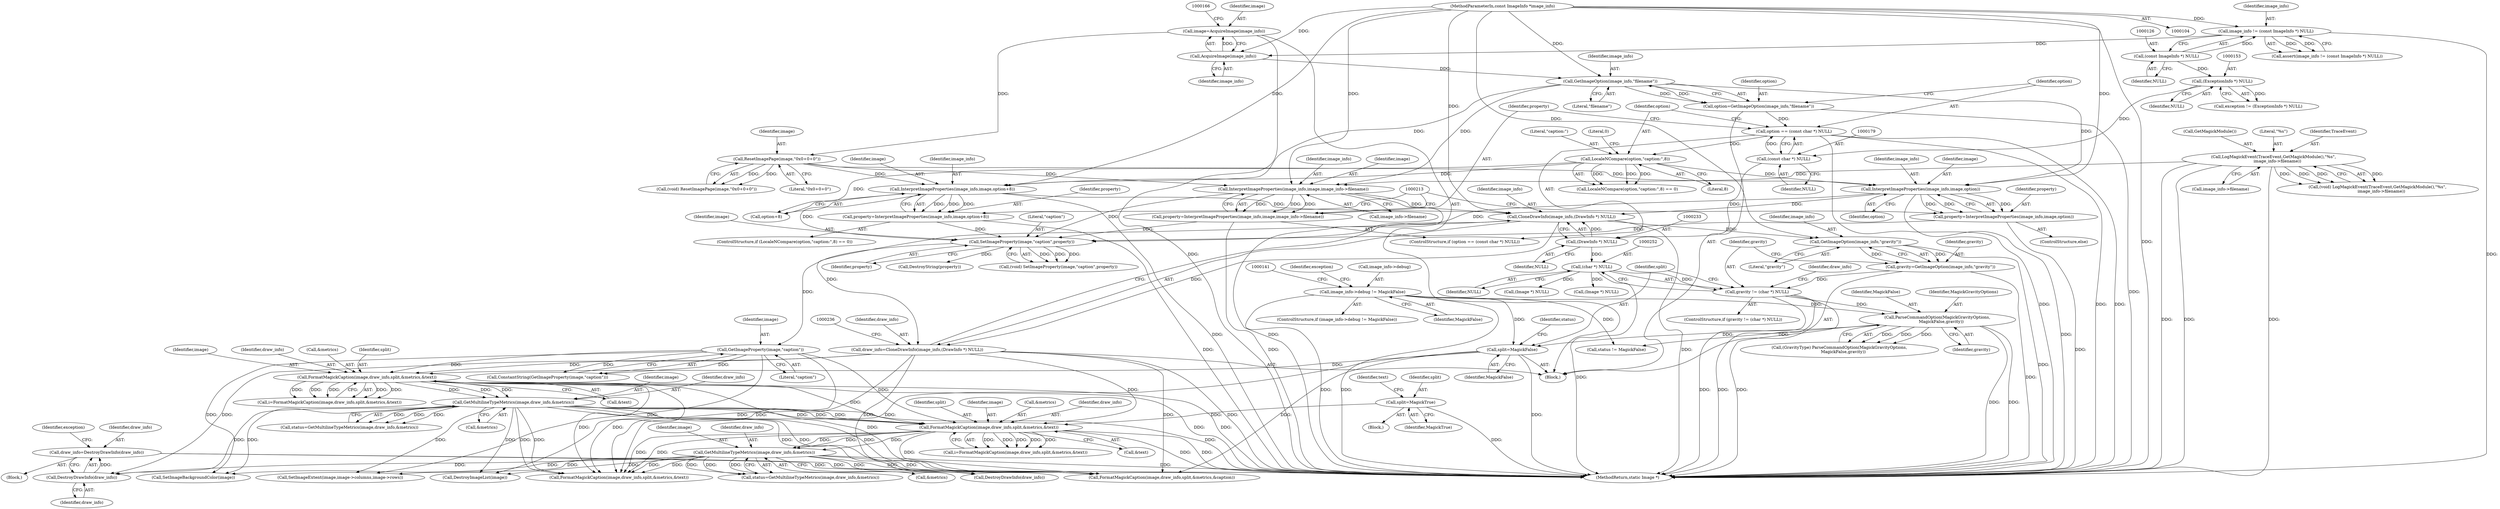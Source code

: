 digraph "0_ImageMagick_aeff00de228bc5a158c2a975ab47845d8a1db456@pointer" {
"1000476" [label="(Call,draw_info=DestroyDrawInfo(draw_info))"];
"1000478" [label="(Call,DestroyDrawInfo(draw_info))"];
"1000334" [label="(Call,GetMultilineTypeMetrics(image,draw_info,&metrics))"];
"1000283" [label="(Call,FormatMagickCaption(image,draw_info,split,&metrics,&text))"];
"1000225" [label="(Call,GetImageProperty(image,\"caption\"))"];
"1000214" [label="(Call,SetImageProperty(image,\"caption\",property))"];
"1000199" [label="(Call,InterpretImageProperties(image_info,image,option+8))"];
"1000172" [label="(Call,GetImageOption(image_info,\"filename\"))"];
"1000163" [label="(Call,AcquireImage(image_info))"];
"1000123" [label="(Call,image_info != (const ImageInfo *) NULL)"];
"1000105" [label="(MethodParameterIn,const ImageInfo *image_info)"];
"1000125" [label="(Call,(const ImageInfo *) NULL)"];
"1000167" [label="(Call,ResetImagePage(image,\"0x0+0+0\"))"];
"1000161" [label="(Call,image=AcquireImage(image_info))"];
"1000192" [label="(Call,LocaleNCompare(option,\"caption:\",8))"];
"1000176" [label="(Call,option == (const char *) NULL)"];
"1000170" [label="(Call,option=GetImageOption(image_info,\"filename\"))"];
"1000178" [label="(Call,(const char *) NULL)"];
"1000152" [label="(Call,(ExceptionInfo *) NULL)"];
"1000183" [label="(Call,InterpretImageProperties(image_info,image,image_info->filename))"];
"1000142" [label="(Call,LogMagickEvent(TraceEvent,GetMagickModule(),\"%s\",\n      image_info->filename))"];
"1000208" [label="(Call,InterpretImageProperties(image_info,image,option))"];
"1000181" [label="(Call,property=InterpretImageProperties(image_info,image,image_info->filename))"];
"1000206" [label="(Call,property=InterpretImageProperties(image_info,image,option))"];
"1000197" [label="(Call,property=InterpretImageProperties(image_info,image,option+8))"];
"1000228" [label="(Call,draw_info=CloneDrawInfo(image_info,(DrawInfo *) NULL))"];
"1000230" [label="(Call,CloneDrawInfo(image_info,(DrawInfo *) NULL))"];
"1000232" [label="(Call,(DrawInfo *) NULL)"];
"1000264" [label="(Call,split=MagickFalse)"];
"1000135" [label="(Call,image_info->debug != MagickFalse)"];
"1000260" [label="(Call,ParseCommandOption(MagickGravityOptions,\n      MagickFalse,gravity))"];
"1000249" [label="(Call,gravity != (char *) NULL)"];
"1000243" [label="(Call,gravity=GetImageOption(image_info,\"gravity\"))"];
"1000245" [label="(Call,GetImageOption(image_info,\"gravity\"))"];
"1000251" [label="(Call,(char *) NULL)"];
"1000425" [label="(Call,GetMultilineTypeMetrics(image,draw_info,&metrics))"];
"1000374" [label="(Call,FormatMagickCaption(image,draw_info,split,&metrics,&text))"];
"1000365" [label="(Call,split=MagickTrue)"];
"1000334" [label="(Call,GetMultilineTypeMetrics(image,draw_info,&metrics))"];
"1000253" [label="(Identifier,NULL)"];
"1000487" [label="(Call,DestroyImageList(image))"];
"1000481" [label="(Identifier,exception)"];
"1000264" [label="(Call,split=MagickFalse)"];
"1000211" [label="(Identifier,option)"];
"1000246" [label="(Identifier,image_info)"];
"1000336" [label="(Identifier,draw_info)"];
"1000251" [label="(Call,(char *) NULL)"];
"1000243" [label="(Call,gravity=GetImageOption(image_info,\"gravity\"))"];
"1000202" [label="(Call,option+8)"];
"1000216" [label="(Literal,\"caption\")"];
"1000208" [label="(Call,InterpretImageProperties(image_info,image,option))"];
"1000105" [label="(MethodParameterIn,const ImageInfo *image_info)"];
"1000224" [label="(Call,ConstantString(GetImageProperty(image,\"caption\")))"];
"1000201" [label="(Identifier,image)"];
"1000167" [label="(Call,ResetImagePage(image,\"0x0+0+0\"))"];
"1000263" [label="(Identifier,gravity)"];
"1000210" [label="(Identifier,image)"];
"1000134" [label="(ControlStructure,if (image_info->debug != MagickFalse))"];
"1000427" [label="(Identifier,draw_info)"];
"1000289" [label="(Call,&text)"];
"1000174" [label="(Literal,\"filename\")"];
"1000378" [label="(Call,&metrics)"];
"1000284" [label="(Identifier,image)"];
"1000497" [label="(Call,DestroyDrawInfo(draw_info))"];
"1000124" [label="(Identifier,image_info)"];
"1000209" [label="(Identifier,image_info)"];
"1000458" [label="(Call,status != MagickFalse)"];
"1000332" [label="(Call,status=GetMultilineTypeMetrics(image,draw_info,&metrics))"];
"1000107" [label="(Block,)"];
"1000177" [label="(Identifier,option)"];
"1000231" [label="(Identifier,image_info)"];
"1000225" [label="(Call,GetImageProperty(image,\"caption\"))"];
"1000285" [label="(Identifier,draw_info)"];
"1000250" [label="(Identifier,gravity)"];
"1000195" [label="(Literal,8)"];
"1000154" [label="(Identifier,NULL)"];
"1000151" [label="(Identifier,exception)"];
"1000193" [label="(Identifier,option)"];
"1000491" [label="(Call,SetImageBackgroundColor(image))"];
"1000142" [label="(Call,LogMagickEvent(TraceEvent,GetMagickModule(),\"%s\",\n      image_info->filename))"];
"1000369" [label="(Identifier,text)"];
"1000169" [label="(Literal,\"0x0+0+0\")"];
"1000374" [label="(Call,FormatMagickCaption(image,draw_info,split,&metrics,&text))"];
"1000477" [label="(Identifier,draw_info)"];
"1000212" [label="(Call,(void) SetImageProperty(image,\"caption\",property))"];
"1000172" [label="(Call,GetImageOption(image_info,\"filename\"))"];
"1000125" [label="(Call,(const ImageInfo *) NULL)"];
"1000283" [label="(Call,FormatMagickCaption(image,draw_info,split,&metrics,&text))"];
"1000366" [label="(Identifier,split)"];
"1000173" [label="(Identifier,image_info)"];
"1000206" [label="(Call,property=InterpretImageProperties(image_info,image,option))"];
"1000226" [label="(Identifier,image)"];
"1000186" [label="(Call,image_info->filename)"];
"1000176" [label="(Call,option == (const char *) NULL)"];
"1000287" [label="(Call,&metrics)"];
"1000123" [label="(Call,image_info != (const ImageInfo *) NULL)"];
"1000248" [label="(ControlStructure,if (gravity != (char *) NULL))"];
"1000136" [label="(Call,image_info->debug)"];
"1000376" [label="(Identifier,draw_info)"];
"1000184" [label="(Identifier,image_info)"];
"1000428" [label="(Call,&metrics)"];
"1000205" [label="(ControlStructure,else)"];
"1000197" [label="(Call,property=InterpretImageProperties(image_info,image,option+8))"];
"1000476" [label="(Call,draw_info=DestroyDrawInfo(draw_info))"];
"1000194" [label="(Literal,\"caption:\")"];
"1000214" [label="(Call,SetImageProperty(image,\"caption\",property))"];
"1000367" [label="(Identifier,MagickTrue)"];
"1000335" [label="(Identifier,image)"];
"1000217" [label="(Identifier,property)"];
"1000183" [label="(Call,InterpretImageProperties(image_info,image,image_info->filename))"];
"1000232" [label="(Call,(DrawInfo *) NULL)"];
"1000426" [label="(Identifier,image)"];
"1001003" [label="(MethodReturn,static Image *)"];
"1000463" [label="(Call,SetImageExtent(image,image->columns,image->rows))"];
"1000165" [label="(Call,(void) ResetImagePage(image,\"0x0+0+0\"))"];
"1000286" [label="(Identifier,split)"];
"1000244" [label="(Identifier,gravity)"];
"1000423" [label="(Call,status=GetMultilineTypeMetrics(image,draw_info,&metrics))"];
"1000162" [label="(Identifier,image)"];
"1000266" [label="(Identifier,MagickFalse)"];
"1000281" [label="(Call,i=FormatMagickCaption(image,draw_info,split,&metrics,&text))"];
"1000171" [label="(Identifier,option)"];
"1000122" [label="(Call,assert(image_info != (const ImageInfo *) NULL))"];
"1000144" [label="(Call,GetMagickModule())"];
"1000247" [label="(Literal,\"gravity\")"];
"1000888" [label="(Call,FormatMagickCaption(image,draw_info,split,&metrics,&caption))"];
"1000380" [label="(Call,&text)"];
"1000260" [label="(Call,ParseCommandOption(MagickGravityOptions,\n      MagickFalse,gravity))"];
"1000215" [label="(Identifier,image)"];
"1000150" [label="(Call,exception != (ExceptionInfo *) NULL)"];
"1000168" [label="(Identifier,image)"];
"1000475" [label="(Block,)"];
"1000227" [label="(Literal,\"caption\")"];
"1000191" [label="(Call,LocaleNCompare(option,\"caption:\",8) == 0)"];
"1000190" [label="(ControlStructure,if (LocaleNCompare(option,\"caption:\",8) == 0))"];
"1000372" [label="(Call,i=FormatMagickCaption(image,draw_info,split,&metrics,&text))"];
"1000152" [label="(Call,(ExceptionInfo *) NULL)"];
"1000425" [label="(Call,GetMultilineTypeMetrics(image,draw_info,&metrics))"];
"1000164" [label="(Identifier,image_info)"];
"1000127" [label="(Identifier,NULL)"];
"1000377" [label="(Identifier,split)"];
"1000140" [label="(Call,(void) LogMagickEvent(TraceEvent,GetMagickModule(),\"%s\",\n      image_info->filename))"];
"1000145" [label="(Literal,\"%s\")"];
"1000199" [label="(Call,InterpretImageProperties(image_info,image,option+8))"];
"1000170" [label="(Call,option=GetImageOption(image_info,\"filename\"))"];
"1000175" [label="(ControlStructure,if (option == (const char *) NULL))"];
"1000139" [label="(Identifier,MagickFalse)"];
"1000478" [label="(Call,DestroyDrawInfo(draw_info))"];
"1000200" [label="(Identifier,image_info)"];
"1000161" [label="(Call,image=AcquireImage(image_info))"];
"1000207" [label="(Identifier,property)"];
"1000510" [label="(Call,(Image *) NULL)"];
"1000163" [label="(Call,AcquireImage(image_info))"];
"1000265" [label="(Identifier,split)"];
"1000245" [label="(Call,GetImageOption(image_info,\"gravity\"))"];
"1000268" [label="(Identifier,status)"];
"1000479" [label="(Identifier,draw_info)"];
"1000258" [label="(Call,(GravityType) ParseCommandOption(MagickGravityOptions,\n      MagickFalse,gravity))"];
"1000230" [label="(Call,CloneDrawInfo(image_info,(DrawInfo *) NULL))"];
"1000262" [label="(Identifier,MagickFalse)"];
"1000364" [label="(Block,)"];
"1000143" [label="(Identifier,TraceEvent)"];
"1000180" [label="(Identifier,NULL)"];
"1000256" [label="(Identifier,draw_info)"];
"1000541" [label="(Call,FormatMagickCaption(image,draw_info,split,&metrics,&text))"];
"1000220" [label="(Call,DestroyString(property))"];
"1000185" [label="(Identifier,image)"];
"1000181" [label="(Call,property=InterpretImageProperties(image_info,image,image_info->filename))"];
"1000198" [label="(Identifier,property)"];
"1000135" [label="(Call,image_info->debug != MagickFalse)"];
"1000228" [label="(Call,draw_info=CloneDrawInfo(image_info,(DrawInfo *) NULL))"];
"1000192" [label="(Call,LocaleNCompare(option,\"caption:\",8))"];
"1000196" [label="(Literal,0)"];
"1000997" [label="(Call,(Image *) NULL)"];
"1000365" [label="(Call,split=MagickTrue)"];
"1000178" [label="(Call,(const char *) NULL)"];
"1000375" [label="(Identifier,image)"];
"1000261" [label="(Identifier,MagickGravityOptions)"];
"1000182" [label="(Identifier,property)"];
"1000234" [label="(Identifier,NULL)"];
"1000146" [label="(Call,image_info->filename)"];
"1000337" [label="(Call,&metrics)"];
"1000249" [label="(Call,gravity != (char *) NULL)"];
"1000229" [label="(Identifier,draw_info)"];
"1000476" -> "1000475"  [label="AST: "];
"1000476" -> "1000478"  [label="CFG: "];
"1000477" -> "1000476"  [label="AST: "];
"1000478" -> "1000476"  [label="AST: "];
"1000481" -> "1000476"  [label="CFG: "];
"1000476" -> "1001003"  [label="DDG: "];
"1000476" -> "1001003"  [label="DDG: "];
"1000478" -> "1000476"  [label="DDG: "];
"1000478" -> "1000479"  [label="CFG: "];
"1000479" -> "1000478"  [label="AST: "];
"1000334" -> "1000478"  [label="DDG: "];
"1000425" -> "1000478"  [label="DDG: "];
"1000228" -> "1000478"  [label="DDG: "];
"1000334" -> "1000332"  [label="AST: "];
"1000334" -> "1000337"  [label="CFG: "];
"1000335" -> "1000334"  [label="AST: "];
"1000336" -> "1000334"  [label="AST: "];
"1000337" -> "1000334"  [label="AST: "];
"1000332" -> "1000334"  [label="CFG: "];
"1000334" -> "1001003"  [label="DDG: "];
"1000334" -> "1000332"  [label="DDG: "];
"1000334" -> "1000332"  [label="DDG: "];
"1000334" -> "1000332"  [label="DDG: "];
"1000283" -> "1000334"  [label="DDG: "];
"1000283" -> "1000334"  [label="DDG: "];
"1000283" -> "1000334"  [label="DDG: "];
"1000334" -> "1000374"  [label="DDG: "];
"1000334" -> "1000374"  [label="DDG: "];
"1000334" -> "1000374"  [label="DDG: "];
"1000334" -> "1000463"  [label="DDG: "];
"1000334" -> "1000487"  [label="DDG: "];
"1000334" -> "1000491"  [label="DDG: "];
"1000334" -> "1000497"  [label="DDG: "];
"1000334" -> "1000541"  [label="DDG: "];
"1000334" -> "1000541"  [label="DDG: "];
"1000334" -> "1000888"  [label="DDG: "];
"1000334" -> "1000888"  [label="DDG: "];
"1000283" -> "1000281"  [label="AST: "];
"1000283" -> "1000289"  [label="CFG: "];
"1000284" -> "1000283"  [label="AST: "];
"1000285" -> "1000283"  [label="AST: "];
"1000286" -> "1000283"  [label="AST: "];
"1000287" -> "1000283"  [label="AST: "];
"1000289" -> "1000283"  [label="AST: "];
"1000281" -> "1000283"  [label="CFG: "];
"1000283" -> "1001003"  [label="DDG: "];
"1000283" -> "1001003"  [label="DDG: "];
"1000283" -> "1000281"  [label="DDG: "];
"1000283" -> "1000281"  [label="DDG: "];
"1000283" -> "1000281"  [label="DDG: "];
"1000283" -> "1000281"  [label="DDG: "];
"1000283" -> "1000281"  [label="DDG: "];
"1000225" -> "1000283"  [label="DDG: "];
"1000228" -> "1000283"  [label="DDG: "];
"1000264" -> "1000283"  [label="DDG: "];
"1000283" -> "1000374"  [label="DDG: "];
"1000283" -> "1000541"  [label="DDG: "];
"1000283" -> "1000541"  [label="DDG: "];
"1000283" -> "1000888"  [label="DDG: "];
"1000225" -> "1000224"  [label="AST: "];
"1000225" -> "1000227"  [label="CFG: "];
"1000226" -> "1000225"  [label="AST: "];
"1000227" -> "1000225"  [label="AST: "];
"1000224" -> "1000225"  [label="CFG: "];
"1000225" -> "1000224"  [label="DDG: "];
"1000225" -> "1000224"  [label="DDG: "];
"1000214" -> "1000225"  [label="DDG: "];
"1000225" -> "1000374"  [label="DDG: "];
"1000225" -> "1000463"  [label="DDG: "];
"1000225" -> "1000487"  [label="DDG: "];
"1000225" -> "1000491"  [label="DDG: "];
"1000214" -> "1000212"  [label="AST: "];
"1000214" -> "1000217"  [label="CFG: "];
"1000215" -> "1000214"  [label="AST: "];
"1000216" -> "1000214"  [label="AST: "];
"1000217" -> "1000214"  [label="AST: "];
"1000212" -> "1000214"  [label="CFG: "];
"1000214" -> "1000212"  [label="DDG: "];
"1000214" -> "1000212"  [label="DDG: "];
"1000214" -> "1000212"  [label="DDG: "];
"1000199" -> "1000214"  [label="DDG: "];
"1000183" -> "1000214"  [label="DDG: "];
"1000208" -> "1000214"  [label="DDG: "];
"1000181" -> "1000214"  [label="DDG: "];
"1000206" -> "1000214"  [label="DDG: "];
"1000197" -> "1000214"  [label="DDG: "];
"1000214" -> "1000220"  [label="DDG: "];
"1000199" -> "1000197"  [label="AST: "];
"1000199" -> "1000202"  [label="CFG: "];
"1000200" -> "1000199"  [label="AST: "];
"1000201" -> "1000199"  [label="AST: "];
"1000202" -> "1000199"  [label="AST: "];
"1000197" -> "1000199"  [label="CFG: "];
"1000199" -> "1001003"  [label="DDG: "];
"1000199" -> "1000197"  [label="DDG: "];
"1000199" -> "1000197"  [label="DDG: "];
"1000199" -> "1000197"  [label="DDG: "];
"1000172" -> "1000199"  [label="DDG: "];
"1000105" -> "1000199"  [label="DDG: "];
"1000167" -> "1000199"  [label="DDG: "];
"1000192" -> "1000199"  [label="DDG: "];
"1000199" -> "1000230"  [label="DDG: "];
"1000172" -> "1000170"  [label="AST: "];
"1000172" -> "1000174"  [label="CFG: "];
"1000173" -> "1000172"  [label="AST: "];
"1000174" -> "1000172"  [label="AST: "];
"1000170" -> "1000172"  [label="CFG: "];
"1000172" -> "1000170"  [label="DDG: "];
"1000172" -> "1000170"  [label="DDG: "];
"1000163" -> "1000172"  [label="DDG: "];
"1000105" -> "1000172"  [label="DDG: "];
"1000172" -> "1000183"  [label="DDG: "];
"1000172" -> "1000208"  [label="DDG: "];
"1000163" -> "1000161"  [label="AST: "];
"1000163" -> "1000164"  [label="CFG: "];
"1000164" -> "1000163"  [label="AST: "];
"1000161" -> "1000163"  [label="CFG: "];
"1000163" -> "1000161"  [label="DDG: "];
"1000123" -> "1000163"  [label="DDG: "];
"1000105" -> "1000163"  [label="DDG: "];
"1000123" -> "1000122"  [label="AST: "];
"1000123" -> "1000125"  [label="CFG: "];
"1000124" -> "1000123"  [label="AST: "];
"1000125" -> "1000123"  [label="AST: "];
"1000122" -> "1000123"  [label="CFG: "];
"1000123" -> "1001003"  [label="DDG: "];
"1000123" -> "1000122"  [label="DDG: "];
"1000123" -> "1000122"  [label="DDG: "];
"1000105" -> "1000123"  [label="DDG: "];
"1000125" -> "1000123"  [label="DDG: "];
"1000105" -> "1000104"  [label="AST: "];
"1000105" -> "1001003"  [label="DDG: "];
"1000105" -> "1000183"  [label="DDG: "];
"1000105" -> "1000208"  [label="DDG: "];
"1000105" -> "1000230"  [label="DDG: "];
"1000105" -> "1000245"  [label="DDG: "];
"1000125" -> "1000127"  [label="CFG: "];
"1000126" -> "1000125"  [label="AST: "];
"1000127" -> "1000125"  [label="AST: "];
"1000125" -> "1000152"  [label="DDG: "];
"1000167" -> "1000165"  [label="AST: "];
"1000167" -> "1000169"  [label="CFG: "];
"1000168" -> "1000167"  [label="AST: "];
"1000169" -> "1000167"  [label="AST: "];
"1000165" -> "1000167"  [label="CFG: "];
"1000167" -> "1000165"  [label="DDG: "];
"1000167" -> "1000165"  [label="DDG: "];
"1000161" -> "1000167"  [label="DDG: "];
"1000167" -> "1000183"  [label="DDG: "];
"1000167" -> "1000208"  [label="DDG: "];
"1000161" -> "1000107"  [label="AST: "];
"1000162" -> "1000161"  [label="AST: "];
"1000166" -> "1000161"  [label="CFG: "];
"1000161" -> "1001003"  [label="DDG: "];
"1000192" -> "1000191"  [label="AST: "];
"1000192" -> "1000195"  [label="CFG: "];
"1000193" -> "1000192"  [label="AST: "];
"1000194" -> "1000192"  [label="AST: "];
"1000195" -> "1000192"  [label="AST: "];
"1000196" -> "1000192"  [label="CFG: "];
"1000192" -> "1000191"  [label="DDG: "];
"1000192" -> "1000191"  [label="DDG: "];
"1000192" -> "1000191"  [label="DDG: "];
"1000176" -> "1000192"  [label="DDG: "];
"1000192" -> "1000202"  [label="DDG: "];
"1000192" -> "1000208"  [label="DDG: "];
"1000176" -> "1000175"  [label="AST: "];
"1000176" -> "1000178"  [label="CFG: "];
"1000177" -> "1000176"  [label="AST: "];
"1000178" -> "1000176"  [label="AST: "];
"1000182" -> "1000176"  [label="CFG: "];
"1000193" -> "1000176"  [label="CFG: "];
"1000176" -> "1001003"  [label="DDG: "];
"1000176" -> "1001003"  [label="DDG: "];
"1000176" -> "1001003"  [label="DDG: "];
"1000170" -> "1000176"  [label="DDG: "];
"1000178" -> "1000176"  [label="DDG: "];
"1000170" -> "1000107"  [label="AST: "];
"1000171" -> "1000170"  [label="AST: "];
"1000177" -> "1000170"  [label="CFG: "];
"1000170" -> "1001003"  [label="DDG: "];
"1000178" -> "1000180"  [label="CFG: "];
"1000179" -> "1000178"  [label="AST: "];
"1000180" -> "1000178"  [label="AST: "];
"1000152" -> "1000178"  [label="DDG: "];
"1000178" -> "1000232"  [label="DDG: "];
"1000152" -> "1000150"  [label="AST: "];
"1000152" -> "1000154"  [label="CFG: "];
"1000153" -> "1000152"  [label="AST: "];
"1000154" -> "1000152"  [label="AST: "];
"1000150" -> "1000152"  [label="CFG: "];
"1000152" -> "1000150"  [label="DDG: "];
"1000183" -> "1000181"  [label="AST: "];
"1000183" -> "1000186"  [label="CFG: "];
"1000184" -> "1000183"  [label="AST: "];
"1000185" -> "1000183"  [label="AST: "];
"1000186" -> "1000183"  [label="AST: "];
"1000181" -> "1000183"  [label="CFG: "];
"1000183" -> "1001003"  [label="DDG: "];
"1000183" -> "1000181"  [label="DDG: "];
"1000183" -> "1000181"  [label="DDG: "];
"1000183" -> "1000181"  [label="DDG: "];
"1000142" -> "1000183"  [label="DDG: "];
"1000183" -> "1000230"  [label="DDG: "];
"1000142" -> "1000140"  [label="AST: "];
"1000142" -> "1000146"  [label="CFG: "];
"1000143" -> "1000142"  [label="AST: "];
"1000144" -> "1000142"  [label="AST: "];
"1000145" -> "1000142"  [label="AST: "];
"1000146" -> "1000142"  [label="AST: "];
"1000140" -> "1000142"  [label="CFG: "];
"1000142" -> "1001003"  [label="DDG: "];
"1000142" -> "1001003"  [label="DDG: "];
"1000142" -> "1001003"  [label="DDG: "];
"1000142" -> "1000140"  [label="DDG: "];
"1000142" -> "1000140"  [label="DDG: "];
"1000142" -> "1000140"  [label="DDG: "];
"1000142" -> "1000140"  [label="DDG: "];
"1000208" -> "1000206"  [label="AST: "];
"1000208" -> "1000211"  [label="CFG: "];
"1000209" -> "1000208"  [label="AST: "];
"1000210" -> "1000208"  [label="AST: "];
"1000211" -> "1000208"  [label="AST: "];
"1000206" -> "1000208"  [label="CFG: "];
"1000208" -> "1001003"  [label="DDG: "];
"1000208" -> "1000206"  [label="DDG: "];
"1000208" -> "1000206"  [label="DDG: "];
"1000208" -> "1000206"  [label="DDG: "];
"1000208" -> "1000230"  [label="DDG: "];
"1000181" -> "1000175"  [label="AST: "];
"1000182" -> "1000181"  [label="AST: "];
"1000213" -> "1000181"  [label="CFG: "];
"1000181" -> "1001003"  [label="DDG: "];
"1000206" -> "1000205"  [label="AST: "];
"1000207" -> "1000206"  [label="AST: "];
"1000213" -> "1000206"  [label="CFG: "];
"1000206" -> "1001003"  [label="DDG: "];
"1000197" -> "1000190"  [label="AST: "];
"1000198" -> "1000197"  [label="AST: "];
"1000213" -> "1000197"  [label="CFG: "];
"1000197" -> "1001003"  [label="DDG: "];
"1000228" -> "1000107"  [label="AST: "];
"1000228" -> "1000230"  [label="CFG: "];
"1000229" -> "1000228"  [label="AST: "];
"1000230" -> "1000228"  [label="AST: "];
"1000236" -> "1000228"  [label="CFG: "];
"1000228" -> "1001003"  [label="DDG: "];
"1000230" -> "1000228"  [label="DDG: "];
"1000230" -> "1000228"  [label="DDG: "];
"1000228" -> "1000374"  [label="DDG: "];
"1000228" -> "1000497"  [label="DDG: "];
"1000228" -> "1000541"  [label="DDG: "];
"1000228" -> "1000888"  [label="DDG: "];
"1000230" -> "1000232"  [label="CFG: "];
"1000231" -> "1000230"  [label="AST: "];
"1000232" -> "1000230"  [label="AST: "];
"1000230" -> "1001003"  [label="DDG: "];
"1000232" -> "1000230"  [label="DDG: "];
"1000230" -> "1000245"  [label="DDG: "];
"1000232" -> "1000234"  [label="CFG: "];
"1000233" -> "1000232"  [label="AST: "];
"1000234" -> "1000232"  [label="AST: "];
"1000232" -> "1000251"  [label="DDG: "];
"1000264" -> "1000107"  [label="AST: "];
"1000264" -> "1000266"  [label="CFG: "];
"1000265" -> "1000264"  [label="AST: "];
"1000266" -> "1000264"  [label="AST: "];
"1000268" -> "1000264"  [label="CFG: "];
"1000264" -> "1001003"  [label="DDG: "];
"1000135" -> "1000264"  [label="DDG: "];
"1000260" -> "1000264"  [label="DDG: "];
"1000264" -> "1000541"  [label="DDG: "];
"1000264" -> "1000888"  [label="DDG: "];
"1000135" -> "1000134"  [label="AST: "];
"1000135" -> "1000139"  [label="CFG: "];
"1000136" -> "1000135"  [label="AST: "];
"1000139" -> "1000135"  [label="AST: "];
"1000141" -> "1000135"  [label="CFG: "];
"1000151" -> "1000135"  [label="CFG: "];
"1000135" -> "1001003"  [label="DDG: "];
"1000135" -> "1001003"  [label="DDG: "];
"1000135" -> "1000260"  [label="DDG: "];
"1000135" -> "1000458"  [label="DDG: "];
"1000260" -> "1000258"  [label="AST: "];
"1000260" -> "1000263"  [label="CFG: "];
"1000261" -> "1000260"  [label="AST: "];
"1000262" -> "1000260"  [label="AST: "];
"1000263" -> "1000260"  [label="AST: "];
"1000258" -> "1000260"  [label="CFG: "];
"1000260" -> "1001003"  [label="DDG: "];
"1000260" -> "1001003"  [label="DDG: "];
"1000260" -> "1000258"  [label="DDG: "];
"1000260" -> "1000258"  [label="DDG: "];
"1000260" -> "1000258"  [label="DDG: "];
"1000249" -> "1000260"  [label="DDG: "];
"1000260" -> "1000458"  [label="DDG: "];
"1000249" -> "1000248"  [label="AST: "];
"1000249" -> "1000251"  [label="CFG: "];
"1000250" -> "1000249"  [label="AST: "];
"1000251" -> "1000249"  [label="AST: "];
"1000256" -> "1000249"  [label="CFG: "];
"1000265" -> "1000249"  [label="CFG: "];
"1000249" -> "1001003"  [label="DDG: "];
"1000249" -> "1001003"  [label="DDG: "];
"1000249" -> "1001003"  [label="DDG: "];
"1000243" -> "1000249"  [label="DDG: "];
"1000251" -> "1000249"  [label="DDG: "];
"1000243" -> "1000107"  [label="AST: "];
"1000243" -> "1000245"  [label="CFG: "];
"1000244" -> "1000243"  [label="AST: "];
"1000245" -> "1000243"  [label="AST: "];
"1000250" -> "1000243"  [label="CFG: "];
"1000243" -> "1001003"  [label="DDG: "];
"1000245" -> "1000243"  [label="DDG: "];
"1000245" -> "1000243"  [label="DDG: "];
"1000245" -> "1000247"  [label="CFG: "];
"1000246" -> "1000245"  [label="AST: "];
"1000247" -> "1000245"  [label="AST: "];
"1000245" -> "1001003"  [label="DDG: "];
"1000251" -> "1000253"  [label="CFG: "];
"1000252" -> "1000251"  [label="AST: "];
"1000253" -> "1000251"  [label="AST: "];
"1000251" -> "1001003"  [label="DDG: "];
"1000251" -> "1000510"  [label="DDG: "];
"1000251" -> "1000997"  [label="DDG: "];
"1000425" -> "1000423"  [label="AST: "];
"1000425" -> "1000428"  [label="CFG: "];
"1000426" -> "1000425"  [label="AST: "];
"1000427" -> "1000425"  [label="AST: "];
"1000428" -> "1000425"  [label="AST: "];
"1000423" -> "1000425"  [label="CFG: "];
"1000425" -> "1001003"  [label="DDG: "];
"1000425" -> "1000423"  [label="DDG: "];
"1000425" -> "1000423"  [label="DDG: "];
"1000425" -> "1000423"  [label="DDG: "];
"1000374" -> "1000425"  [label="DDG: "];
"1000374" -> "1000425"  [label="DDG: "];
"1000374" -> "1000425"  [label="DDG: "];
"1000425" -> "1000463"  [label="DDG: "];
"1000425" -> "1000487"  [label="DDG: "];
"1000425" -> "1000491"  [label="DDG: "];
"1000425" -> "1000497"  [label="DDG: "];
"1000425" -> "1000541"  [label="DDG: "];
"1000425" -> "1000541"  [label="DDG: "];
"1000425" -> "1000888"  [label="DDG: "];
"1000425" -> "1000888"  [label="DDG: "];
"1000374" -> "1000372"  [label="AST: "];
"1000374" -> "1000380"  [label="CFG: "];
"1000375" -> "1000374"  [label="AST: "];
"1000376" -> "1000374"  [label="AST: "];
"1000377" -> "1000374"  [label="AST: "];
"1000378" -> "1000374"  [label="AST: "];
"1000380" -> "1000374"  [label="AST: "];
"1000372" -> "1000374"  [label="CFG: "];
"1000374" -> "1001003"  [label="DDG: "];
"1000374" -> "1001003"  [label="DDG: "];
"1000374" -> "1000372"  [label="DDG: "];
"1000374" -> "1000372"  [label="DDG: "];
"1000374" -> "1000372"  [label="DDG: "];
"1000374" -> "1000372"  [label="DDG: "];
"1000374" -> "1000372"  [label="DDG: "];
"1000365" -> "1000374"  [label="DDG: "];
"1000374" -> "1000541"  [label="DDG: "];
"1000374" -> "1000541"  [label="DDG: "];
"1000374" -> "1000888"  [label="DDG: "];
"1000365" -> "1000364"  [label="AST: "];
"1000365" -> "1000367"  [label="CFG: "];
"1000366" -> "1000365"  [label="AST: "];
"1000367" -> "1000365"  [label="AST: "];
"1000369" -> "1000365"  [label="CFG: "];
"1000365" -> "1001003"  [label="DDG: "];
}
